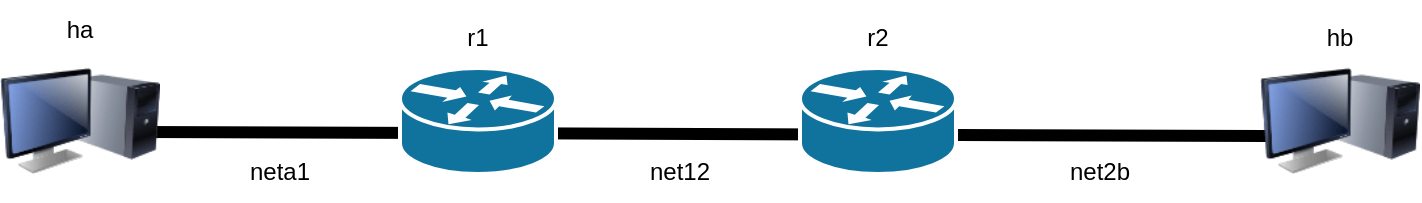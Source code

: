 <mxfile version="24.2.5" type="device">
  <diagram name="Page-1" id="f7ZAg2B_zSzZWkc_Rqfg">
    <mxGraphModel dx="900" dy="674" grid="1" gridSize="10" guides="1" tooltips="1" connect="1" arrows="1" fold="1" page="1" pageScale="1" pageWidth="850" pageHeight="1100" math="0" shadow="0">
      <root>
        <mxCell id="0" />
        <mxCell id="1" parent="0" />
        <mxCell id="tdws6A2KKuR9MMcYNPIN-6" value="" style="endArrow=none;html=1;rounded=0;exitX=0.627;exitY=0.661;exitDx=0;exitDy=0;exitPerimeter=0;strokeWidth=6;entryX=0.277;entryY=0.694;entryDx=0;entryDy=0;entryPerimeter=0;" parent="1" edge="1">
          <mxGeometry width="50" height="50" relative="1" as="geometry">
            <mxPoint x="112.041" y="135.982" as="sourcePoint" />
            <mxPoint x="672.991" y="138.028" as="targetPoint" />
          </mxGeometry>
        </mxCell>
        <mxCell id="tdws6A2KKuR9MMcYNPIN-1" value="" style="shape=mxgraph.cisco.routers.router;html=1;dashed=0;fillColor=#10739E;strokeColor=#ffffff;strokeWidth=2;verticalLabelPosition=bottom;verticalAlign=top;fontFamily=Helvetica;fontSize=36;fontColor=#FFB366" parent="1" vertex="1">
          <mxGeometry x="240" y="104" width="78" height="53" as="geometry" />
        </mxCell>
        <mxCell id="tdws6A2KKuR9MMcYNPIN-3" value="" style="shape=mxgraph.cisco.routers.router;html=1;dashed=0;fillColor=#10739E;strokeColor=#ffffff;strokeWidth=2;verticalLabelPosition=bottom;verticalAlign=top;fontFamily=Helvetica;fontSize=36;fontColor=#FFB366" parent="1" vertex="1">
          <mxGeometry x="440" y="104" width="78" height="53" as="geometry" />
        </mxCell>
        <mxCell id="tdws6A2KKuR9MMcYNPIN-8" value="r1" style="text;strokeColor=none;align=center;fillColor=none;html=1;verticalAlign=middle;whiteSpace=wrap;rounded=0;" parent="1" vertex="1">
          <mxGeometry x="249" y="74" width="60" height="30" as="geometry" />
        </mxCell>
        <mxCell id="tdws6A2KKuR9MMcYNPIN-11" value="" style="image;html=1;image=img/lib/clip_art/computers/Monitor_Tower_128x128.png;shadow=0;strokeColor=#000000;fillColor=#FFFFFF;gradientColor=none;fontSize=18;fontColor=#F08705;fontStyle=0" parent="1" vertex="1">
          <mxGeometry x="40" y="90.5" width="80" height="80" as="geometry" />
        </mxCell>
        <mxCell id="tdws6A2KKuR9MMcYNPIN-12" value="" style="image;html=1;image=img/lib/clip_art/computers/Monitor_Tower_128x128.png;shadow=0;strokeColor=#000000;fillColor=#FFFFFF;gradientColor=none;fontSize=18;fontColor=#F08705;fontStyle=0" parent="1" vertex="1">
          <mxGeometry x="670" y="90.5" width="80" height="80" as="geometry" />
        </mxCell>
        <mxCell id="tdws6A2KKuR9MMcYNPIN-13" value="r2" style="text;strokeColor=none;align=center;fillColor=none;html=1;verticalAlign=middle;whiteSpace=wrap;rounded=0;" parent="1" vertex="1">
          <mxGeometry x="449" y="74" width="60" height="30" as="geometry" />
        </mxCell>
        <mxCell id="tdws6A2KKuR9MMcYNPIN-14" value="ha" style="text;strokeColor=none;align=center;fillColor=none;html=1;verticalAlign=middle;whiteSpace=wrap;rounded=0;" parent="1" vertex="1">
          <mxGeometry x="50" y="70" width="60" height="30" as="geometry" />
        </mxCell>
        <mxCell id="tdws6A2KKuR9MMcYNPIN-15" value="hb" style="text;strokeColor=none;align=center;fillColor=none;html=1;verticalAlign=middle;whiteSpace=wrap;rounded=0;" parent="1" vertex="1">
          <mxGeometry x="680" y="74" width="60" height="30" as="geometry" />
        </mxCell>
        <mxCell id="tdws6A2KKuR9MMcYNPIN-16" value="neta1" style="text;strokeColor=none;align=center;fillColor=none;html=1;verticalAlign=middle;whiteSpace=wrap;rounded=0;" parent="1" vertex="1">
          <mxGeometry x="150" y="140.5" width="60" height="30" as="geometry" />
        </mxCell>
        <mxCell id="tdws6A2KKuR9MMcYNPIN-17" value="net12" style="text;strokeColor=none;align=center;fillColor=none;html=1;verticalAlign=middle;whiteSpace=wrap;rounded=0;" parent="1" vertex="1">
          <mxGeometry x="350" y="140.5" width="60" height="30" as="geometry" />
        </mxCell>
        <mxCell id="tdws6A2KKuR9MMcYNPIN-18" value="net2b" style="text;strokeColor=none;align=center;fillColor=none;html=1;verticalAlign=middle;whiteSpace=wrap;rounded=0;" parent="1" vertex="1">
          <mxGeometry x="560" y="140.5" width="60" height="30" as="geometry" />
        </mxCell>
      </root>
    </mxGraphModel>
  </diagram>
</mxfile>
